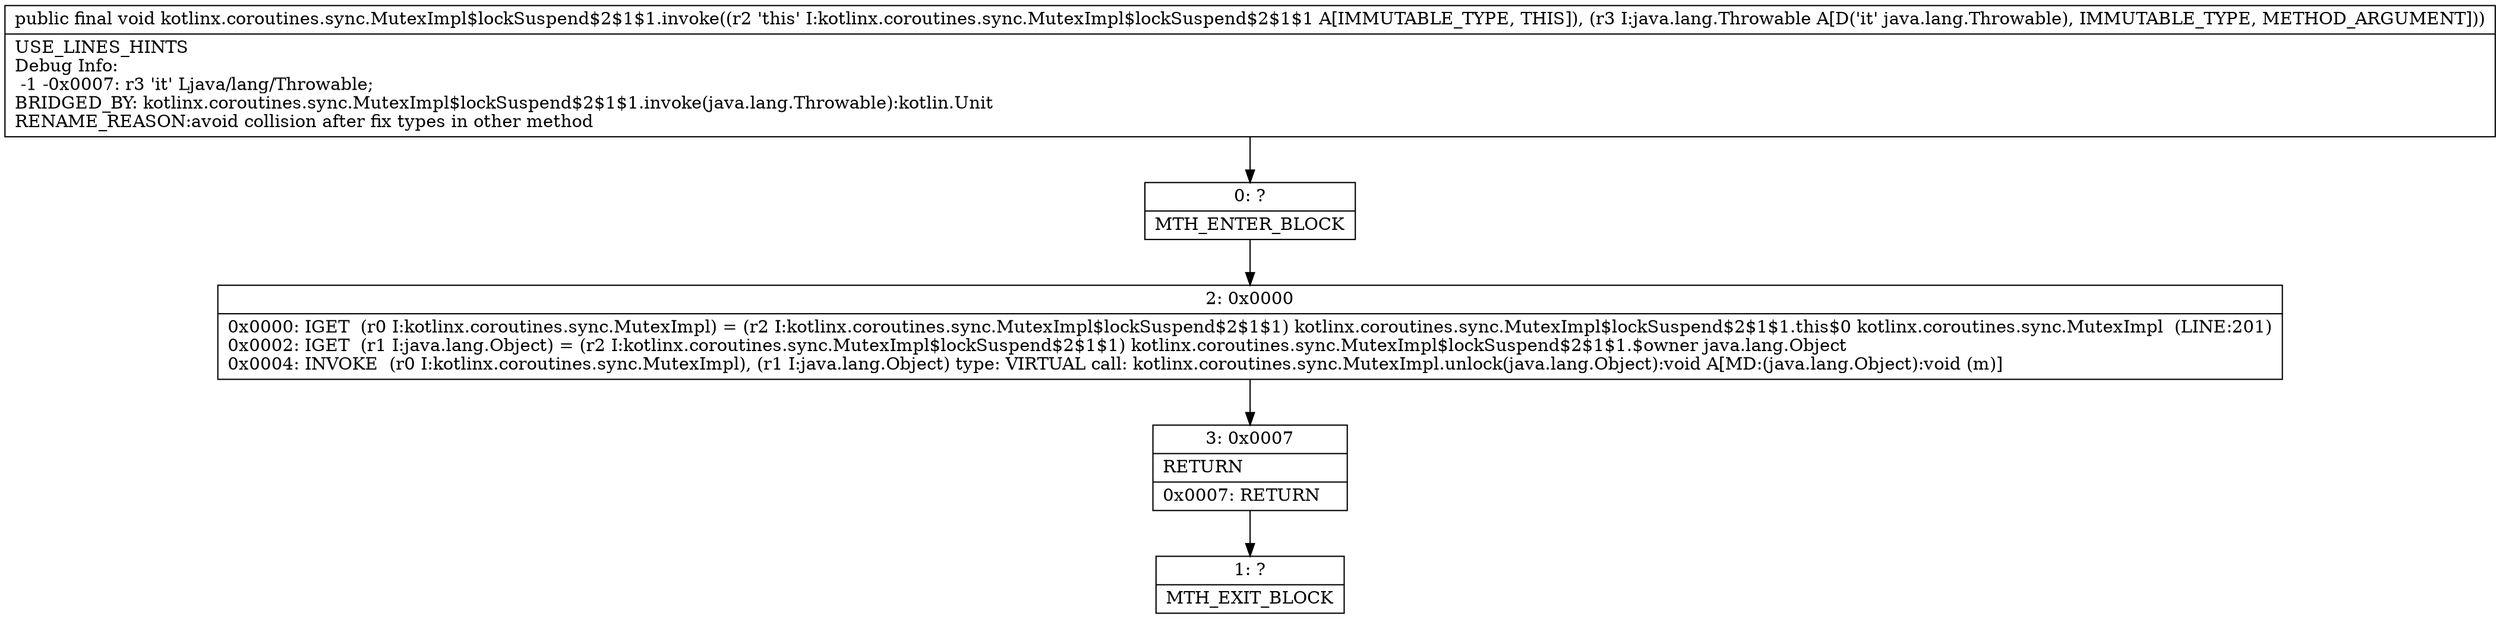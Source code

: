 digraph "CFG forkotlinx.coroutines.sync.MutexImpl$lockSuspend$2$1$1.invoke(Ljava\/lang\/Throwable;)V" {
Node_0 [shape=record,label="{0\:\ ?|MTH_ENTER_BLOCK\l}"];
Node_2 [shape=record,label="{2\:\ 0x0000|0x0000: IGET  (r0 I:kotlinx.coroutines.sync.MutexImpl) = (r2 I:kotlinx.coroutines.sync.MutexImpl$lockSuspend$2$1$1) kotlinx.coroutines.sync.MutexImpl$lockSuspend$2$1$1.this$0 kotlinx.coroutines.sync.MutexImpl  (LINE:201)\l0x0002: IGET  (r1 I:java.lang.Object) = (r2 I:kotlinx.coroutines.sync.MutexImpl$lockSuspend$2$1$1) kotlinx.coroutines.sync.MutexImpl$lockSuspend$2$1$1.$owner java.lang.Object \l0x0004: INVOKE  (r0 I:kotlinx.coroutines.sync.MutexImpl), (r1 I:java.lang.Object) type: VIRTUAL call: kotlinx.coroutines.sync.MutexImpl.unlock(java.lang.Object):void A[MD:(java.lang.Object):void (m)]\l}"];
Node_3 [shape=record,label="{3\:\ 0x0007|RETURN\l|0x0007: RETURN   \l}"];
Node_1 [shape=record,label="{1\:\ ?|MTH_EXIT_BLOCK\l}"];
MethodNode[shape=record,label="{public final void kotlinx.coroutines.sync.MutexImpl$lockSuspend$2$1$1.invoke((r2 'this' I:kotlinx.coroutines.sync.MutexImpl$lockSuspend$2$1$1 A[IMMUTABLE_TYPE, THIS]), (r3 I:java.lang.Throwable A[D('it' java.lang.Throwable), IMMUTABLE_TYPE, METHOD_ARGUMENT]))  | USE_LINES_HINTS\lDebug Info:\l  \-1 \-0x0007: r3 'it' Ljava\/lang\/Throwable;\lBRIDGED_BY: kotlinx.coroutines.sync.MutexImpl$lockSuspend$2$1$1.invoke(java.lang.Throwable):kotlin.Unit\lRENAME_REASON:avoid collision after fix types in other method\l}"];
MethodNode -> Node_0;Node_0 -> Node_2;
Node_2 -> Node_3;
Node_3 -> Node_1;
}

